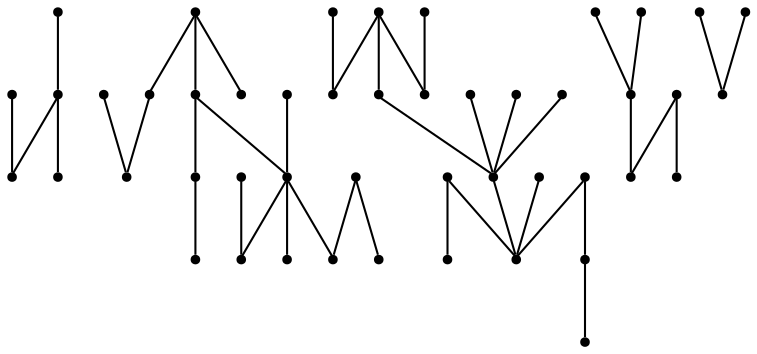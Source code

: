 graph {
  node [shape=point,comment="{\"directed\":false,\"doi\":\"10.1007/978-3-642-36763-2_37\",\"figure\":\"4 (1)\"}"]

  v0 [pos="1445.842434114398,2403.6729848395603"]
  v1 [pos="1385.5906115748837,2398.817860956142"]
  v2 [pos="1413.734853026894,2210.536065189463"]
  v3 [pos="1372.8137037266442,2245.7667446264004"]
  v4 [pos="1376.9302185210233,2485.967436405409"]
  v5 [pos="1350.5945255545366,2426.9744254807983"]
  v6 [pos="1359.2747375334202,2349.200366918727"]
  v7 [pos="1428.4850323041067,2342.261568745024"]
  v8 [pos="1408.765710899504,2455.912622219083"]
  v9 [pos="1344.5349289938601,2280.8381979762144"]
  v10 [pos="1332.488840029333,2317.428403668227"]
  v11 [pos="1296.316852332342,2333.068678583954"]
  v12 [pos="1404.0413627176224,2296.224881184493"]
  v13 [pos="1327.714483259753,2526.8046037215536"]
  v14 [pos="1304.9324857914876,2468.0074459712005"]
  v15 [pos="1316.1227980272135,2232.5438574615127"]
  v16 [pos="1263.935210186936,2285.7785307081735"]
  v17 [pos="1311.4475358827483,2163.848229413218"]
  v18 [pos="1282.6862673524947,2223.872648937329"]
  v19 [pos="1275.1484907434751,2424.691845758994"]
  v20 [pos="1261.0081172026437,2479.5613207124707"]
  v21 [pos="1264.0081870954475,2383.477724671096"]
  v22 [pos="1264.5188982067139,2542.0903080854423"]
  v23 [pos="1221.4013475575694,2365.253205274254"]
  v24 [pos="1243.4214139291653,2250.4758688708266"]
  v25 [pos="1206.4145182269926,2245.2989862011277"]
  v26 [pos="1233.0556389609683,2199.0008219352244"]
  v27 [pos="1233.5945673860313,2141.853917944072"]
  v28 [pos="1174.7468981877516,2344.3371036826125"]
  v29 [pos="1217.598658919453,2421.958040672082"]
  v30 [pos="1210.4476853752076,2316.210553021024"]
  v31 [pos="1194.4142386557771,2538.481522583664"]
  v32 [pos="1191.66118955399,2475.888882929059"]
  v33 [pos="1158.652022344373,2448.667835254949"]
  v34 [pos="1172.1408527015842,2397.1030010849136"]
  v35 [pos="1147.4564611156638,2521.973389186681"]
  v36 [pos="1145.692672224855,2162.0781745565173"]
  v37 [pos="1146.068977303662,2215.0200854608784"]
  v38 [pos="1138.9460938248985,2292.0608392159556"]
  v39 [pos="1080.6238329182395,2265.85746498367"]
  v40 [pos="1134.6857248106899,2336.6148928118782"]
  v41 [pos="1087.5507539922812,2335.023140650183"]
  v42 [pos="1114.5775007441196,2441.7717050942083"]
  v43 [pos="1065.2889158226524,2463.402352828426"]
  v44 [pos="1107.1982755352838,2378.3791832711004"]
  v45 [pos="1096.5144752164372,2196.767078329599"]
  v46 [pos="1032.7279171776004,2340.299984745185"]

  v0 -- v1 [id="-1",pos="1445.842434114398,2403.6729848395603 1385.5906115748837,2398.817860956142 1385.5906115748837,2398.817860956142 1385.5906115748837,2398.817860956142"]
  v41 -- v46 [id="-2",pos="1087.5507539922812,2335.023140650183 1032.7279171776004,2340.299984745185 1032.7279171776004,2340.299984745185 1032.7279171776004,2340.299984745185"]
  v45 -- v37 [id="-3",pos="1096.5144752164372,2196.767078329599 1146.068977303662,2215.0200854608784 1146.068977303662,2215.0200854608784 1146.068977303662,2215.0200854608784"]
  v44 -- v28 [id="-4",pos="1107.1982755352838,2378.3791832711004 1174.7468981877516,2344.3371036826125 1174.7468981877516,2344.3371036826125 1174.7468981877516,2344.3371036826125"]
  v42 -- v43 [id="-5",pos="1114.5775007441196,2441.7717050942083 1065.2889158226524,2463.402352828426 1065.2889158226524,2463.402352828426 1065.2889158226524,2463.402352828426"]
  v42 -- v33 [id="-6",pos="1114.5775007441196,2441.7717050942083 1158.652022344373,2448.667835254949 1158.652022344373,2448.667835254949 1158.652022344373,2448.667835254949"]
  v40 -- v28 [id="-7",pos="1134.6857248106899,2336.6148928118782 1174.7468981877516,2344.3371036826125 1174.7468981877516,2344.3371036826125 1174.7468981877516,2344.3371036826125"]
  v40 -- v41 [id="-8",pos="1134.6857248106899,2336.6148928118782 1087.5507539922812,2335.023140650183 1087.5507539922812,2335.023140650183 1087.5507539922812,2335.023140650183"]
  v38 -- v39 [id="-9",pos="1138.9460938248985,2292.0608392159556 1080.6238329182395,2265.85746498367 1080.6238329182395,2265.85746498367 1080.6238329182395,2265.85746498367"]
  v38 -- v28 [id="-10",pos="1138.9460938248985,2292.0608392159556 1174.7468981877516,2344.3371036826125 1174.7468981877516,2344.3371036826125 1174.7468981877516,2344.3371036826125"]
  v36 -- v37 [id="-11",pos="1145.692672224855,2162.0781745565173 1146.068977303662,2215.0200854608784 1146.068977303662,2215.0200854608784 1146.068977303662,2215.0200854608784"]
  v35 -- v32 [id="-12",pos="1147.4564611156638,2521.973389186681 1191.66118955399,2475.888882929059 1191.66118955399,2475.888882929059 1191.66118955399,2475.888882929059"]
  v34 -- v23 [id="-13",pos="1172.1408527015842,2397.1030010849136 1221.4013475575694,2365.253205274254 1221.4013475575694,2365.253205274254 1221.4013475575694,2365.253205274254"]
  v32 -- v33 [id="-14",pos="1191.66118955399,2475.888882929059 1158.652022344373,2448.667835254949 1158.652022344373,2448.667835254949 1158.652022344373,2448.667835254949"]
  v31 -- v32 [id="-15",pos="1194.4142386557771,2538.481522583664 1191.66118955399,2475.888882929059 1191.66118955399,2475.888882929059 1191.66118955399,2475.888882929059"]
  v30 -- v23 [id="-16",pos="1210.4476853752076,2316.210553021024 1221.4013475575694,2365.253205274254 1221.4013475575694,2365.253205274254 1221.4013475575694,2365.253205274254"]
  v29 -- v23 [id="-17",pos="1217.598658919453,2421.958040672082 1221.4013475575694,2365.253205274254 1221.4013475575694,2365.253205274254 1221.4013475575694,2365.253205274254"]
  v23 -- v28 [id="-18",pos="1221.4013475575694,2365.253205274254 1174.7468981877516,2344.3371036826125 1174.7468981877516,2344.3371036826125 1174.7468981877516,2344.3371036826125"]
  v26 -- v24 [id="-19",pos="1233.0556389609683,2199.0008219352244 1243.4214139291653,2250.4758688708266 1243.4214139291653,2250.4758688708266 1243.4214139291653,2250.4758688708266"]
  v26 -- v27 [id="-20",pos="1233.0556389609683,2199.0008219352244 1233.5945673860313,2141.853917944072 1233.5945673860313,2141.853917944072 1233.5945673860313,2141.853917944072"]
  v16 -- v25 [id="-21",pos="1263.935210186936,2285.7785307081735 1206.4145182269926,2245.2989862011277 1206.4145182269926,2245.2989862011277 1206.4145182269926,2245.2989862011277"]
  v16 -- v24 [id="-22",pos="1263.935210186936,2285.7785307081735 1243.4214139291653,2250.4758688708266 1243.4214139291653,2250.4758688708266 1243.4214139291653,2250.4758688708266"]
  v16 -- v18 [id="-23",pos="1263.935210186936,2285.7785307081735 1282.6862673524947,2223.872648937329 1282.6862673524947,2223.872648937329 1282.6862673524947,2223.872648937329"]
  v21 -- v23 [id="-24",pos="1264.0081870954475,2383.477724671096 1221.4013475575694,2365.253205274254 1221.4013475575694,2365.253205274254 1221.4013475575694,2365.253205274254"]
  v22 -- v20 [id="-25",pos="1264.5188982067139,2542.0903080854423 1261.0081172026437,2479.5613207124707 1261.0081172026437,2479.5613207124707 1261.0081172026437,2479.5613207124707"]
  v19 -- v21 [id="-26",pos="1275.1484907434751,2424.691845758994 1264.0081870954475,2383.477724671096 1264.0081870954475,2383.477724671096 1264.0081870954475,2383.477724671096"]
  v19 -- v20 [id="-27",pos="1275.1484907434751,2424.691845758994 1261.0081172026437,2479.5613207124707 1261.0081172026437,2479.5613207124707 1261.0081172026437,2479.5613207124707"]
  v19 -- v14 [id="-28",pos="1275.1484907434751,2424.691845758994 1304.9324857914876,2468.0074459712005 1304.9324857914876,2468.0074459712005 1304.9324857914876,2468.0074459712005"]
  v11 -- v16 [id="-29",pos="1296.316852332342,2333.068678583954 1263.935210186936,2285.7785307081735 1263.935210186936,2285.7785307081735 1263.935210186936,2285.7785307081735"]
  v11 -- v6 [id="-30",pos="1296.316852332342,2333.068678583954 1359.2747375334202,2349.200366918727 1359.2747375334202,2349.200366918727 1359.2747375334202,2349.200366918727"]
  v17 -- v18 [id="-31",pos="1311.4475358827483,2163.848229413218 1282.6862673524947,2223.872648937329 1282.6862673524947,2223.872648937329 1282.6862673524947,2223.872648937329"]
  v15 -- v16 [id="-32",pos="1316.1227980272135,2232.5438574615127 1263.935210186936,2285.7785307081735 1263.935210186936,2285.7785307081735 1263.935210186936,2285.7785307081735"]
  v13 -- v14 [id="-33",pos="1327.714483259753,2526.8046037215536 1304.9324857914876,2468.0074459712005 1304.9324857914876,2468.0074459712005 1304.9324857914876,2468.0074459712005"]
  v10 -- v9 [id="-34",pos="1332.488840029333,2317.428403668227 1344.5349289938601,2280.8381979762144 1344.5349289938601,2280.8381979762144 1344.5349289938601,2280.8381979762144"]
  v10 -- v12 [id="-35",pos="1332.488840029333,2317.428403668227 1404.0413627176224,2296.224881184493 1404.0413627176224,2296.224881184493 1404.0413627176224,2296.224881184493"]
  v10 -- v11 [id="-36",pos="1332.488840029333,2317.428403668227 1296.316852332342,2333.068678583954 1296.316852332342,2333.068678583954 1296.316852332342,2333.068678583954"]
  v9 -- v3 [id="-37",pos="1344.5349289938601,2280.8381979762144 1372.8137037266442,2245.7667446264004 1372.8137037266442,2245.7667446264004 1372.8137037266442,2245.7667446264004"]
  v5 -- v8 [id="-38",pos="1350.5945255545366,2426.9744254807983 1408.765710899504,2455.912622219083 1408.765710899504,2455.912622219083 1408.765710899504,2455.912622219083"]
  v5 -- v1 [id="-39",pos="1350.5945255545366,2426.9744254807983 1385.5906115748837,2398.817860956142 1385.5906115748837,2398.817860956142 1385.5906115748837,2398.817860956142"]
  v6 -- v7 [id="-40",pos="1359.2747375334202,2349.200366918727 1428.4850323041067,2342.261568745024 1428.4850323041067,2342.261568745024 1428.4850323041067,2342.261568745024"]
  v4 -- v5 [id="-41",pos="1376.9302185210233,2485.967436405409 1350.5945255545366,2426.9744254807983 1350.5945255545366,2426.9744254807983 1350.5945255545366,2426.9744254807983"]
  v2 -- v3 [id="-42",pos="1413.734853026894,2210.536065189463 1372.8137037266442,2245.7667446264004 1372.8137037266442,2245.7667446264004 1372.8137037266442,2245.7667446264004"]
}